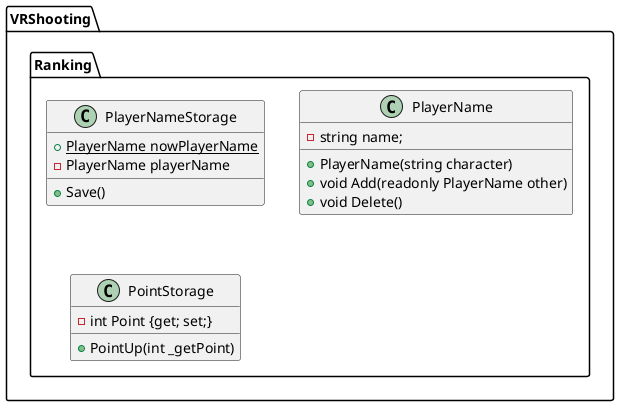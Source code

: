@startuml

package VRShooting
{
    package Ranking
    {  
        class PlayerNameStorage
        {
            + {static} PlayerName nowPlayerName 
            - PlayerName playerName
            + Save()
        }
        
        class PlayerName
        {
            - string name;
            + PlayerName(string character)
            + void Add(readonly PlayerName other)
            + void Delete()
        }
        
        class PointStorage
        {
            - int Point {get; set;}
            + PointUp(int _getPoint) 
        }
    }
    
    
}

@enduml